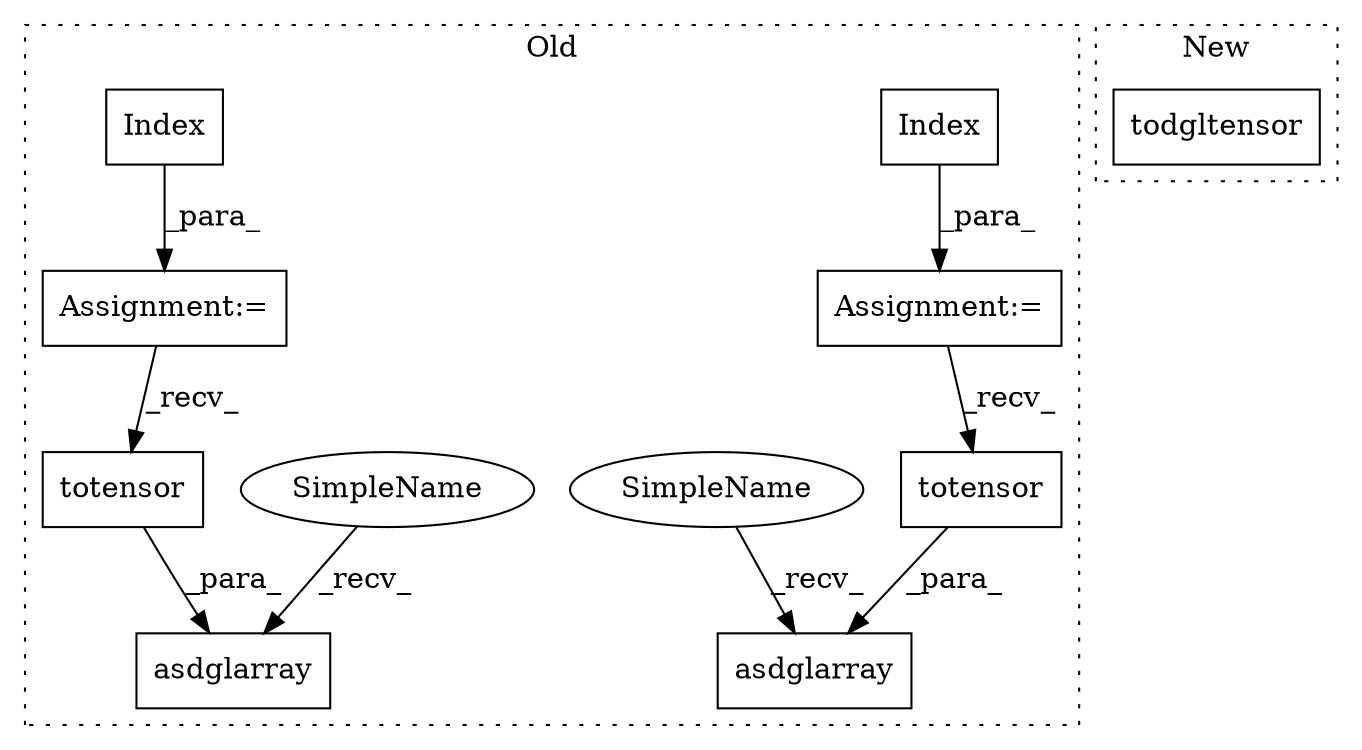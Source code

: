 digraph G {
subgraph cluster0 {
1 [label="asdglarray" a="32" s="673,696" l="11,1" shape="box"];
3 [label="totensor" a="32" s="686" l="10" shape="box"];
4 [label="Index" a="32" s="621,628" l="6,1" shape="box"];
5 [label="Assignment:=" a="7" s="614" l="1" shape="box"];
6 [label="asdglarray" a="32" s="719,742" l="11,1" shape="box"];
7 [label="totensor" a="32" s="732" l="10" shape="box"];
8 [label="Index" a="32" s="643,650" l="6,1" shape="box"];
9 [label="Assignment:=" a="7" s="636" l="1" shape="box"];
10 [label="SimpleName" a="42" s="665" l="7" shape="ellipse"];
11 [label="SimpleName" a="42" s="711" l="7" shape="ellipse"];
label = "Old";
style="dotted";
}
subgraph cluster1 {
2 [label="todgltensor" a="32" s="693" l="13" shape="box"];
label = "New";
style="dotted";
}
3 -> 1 [label="_para_"];
4 -> 5 [label="_para_"];
5 -> 3 [label="_recv_"];
7 -> 6 [label="_para_"];
8 -> 9 [label="_para_"];
9 -> 7 [label="_recv_"];
10 -> 1 [label="_recv_"];
11 -> 6 [label="_recv_"];
}